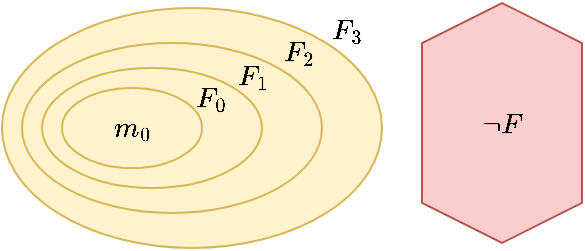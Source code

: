 <mxfile version="16.4.7" type="github"><diagram id="PWO9uiSib6GvzhB4MzN3" name="Page-1"><mxGraphModel dx="825" dy="460" grid="1" gridSize="10" guides="1" tooltips="1" connect="1" arrows="1" fold="1" page="1" pageScale="1" pageWidth="850" pageHeight="1100" math="1" shadow="0"><root><mxCell id="0"/><mxCell id="1" parent="0"/><mxCell id="o9mvdOSmBcORoY-lxWtW-1" value="" style="ellipse;whiteSpace=wrap;html=1;fillColor=#fff2cc;strokeColor=#d6b656;" vertex="1" parent="1"><mxGeometry x="240" y="360" width="190" height="120" as="geometry"/></mxCell><mxCell id="o9mvdOSmBcORoY-lxWtW-10" value="" style="ellipse;whiteSpace=wrap;html=1;fillColor=#fff2cc;strokeColor=#d6b656;" vertex="1" parent="1"><mxGeometry x="250" y="377.5" width="150" height="85" as="geometry"/></mxCell><mxCell id="o9mvdOSmBcORoY-lxWtW-12" value="" style="ellipse;whiteSpace=wrap;html=1;fillColor=#fff2cc;strokeColor=#d6b656;" vertex="1" parent="1"><mxGeometry x="260" y="390" width="110" height="60" as="geometry"/></mxCell><mxCell id="o9mvdOSmBcORoY-lxWtW-13" value="" style="ellipse;whiteSpace=wrap;html=1;fillColor=#fff2cc;strokeColor=#d6b656;" vertex="1" parent="1"><mxGeometry x="270" y="400" width="70" height="40" as="geometry"/></mxCell><mxCell id="o9mvdOSmBcORoY-lxWtW-15" value="$$m_0$$" style="text;html=1;strokeColor=none;fillColor=none;align=center;verticalAlign=middle;whiteSpace=wrap;rounded=0;" vertex="1" parent="1"><mxGeometry x="275" y="405" width="60" height="30" as="geometry"/></mxCell><mxCell id="o9mvdOSmBcORoY-lxWtW-16" value="$$F_1$$" style="text;html=1;strokeColor=none;fillColor=none;align=center;verticalAlign=middle;whiteSpace=wrap;rounded=0;" vertex="1" parent="1"><mxGeometry x="336" y="378.5" width="60" height="30" as="geometry"/></mxCell><mxCell id="o9mvdOSmBcORoY-lxWtW-17" value="$$F_2$$" style="text;html=1;strokeColor=none;fillColor=none;align=center;verticalAlign=middle;whiteSpace=wrap;rounded=0;" vertex="1" parent="1"><mxGeometry x="359" y="367" width="60" height="30" as="geometry"/></mxCell><mxCell id="o9mvdOSmBcORoY-lxWtW-19" value="$$F_3$$" style="text;html=1;strokeColor=none;fillColor=none;align=center;verticalAlign=middle;whiteSpace=wrap;rounded=0;" vertex="1" parent="1"><mxGeometry x="383" y="356" width="60" height="30" as="geometry"/></mxCell><mxCell id="o9mvdOSmBcORoY-lxWtW-20" value="" style="shape=hexagon;perimeter=hexagonPerimeter2;whiteSpace=wrap;html=1;fixedSize=1;rotation=90;fillColor=#f8cecc;strokeColor=#b85450;" vertex="1" parent="1"><mxGeometry x="430" y="377.5" width="120" height="80" as="geometry"/></mxCell><mxCell id="o9mvdOSmBcORoY-lxWtW-22" value="$$\neg F$$" style="text;html=1;strokeColor=none;fillColor=none;align=center;verticalAlign=middle;whiteSpace=wrap;rounded=0;" vertex="1" parent="1"><mxGeometry x="460" y="402.5" width="60" height="30" as="geometry"/></mxCell><mxCell id="o9mvdOSmBcORoY-lxWtW-23" value="$$F_0$$" style="text;html=1;strokeColor=none;fillColor=none;align=center;verticalAlign=middle;whiteSpace=wrap;rounded=0;" vertex="1" parent="1"><mxGeometry x="315" y="390" width="60" height="30" as="geometry"/></mxCell></root></mxGraphModel></diagram></mxfile>
